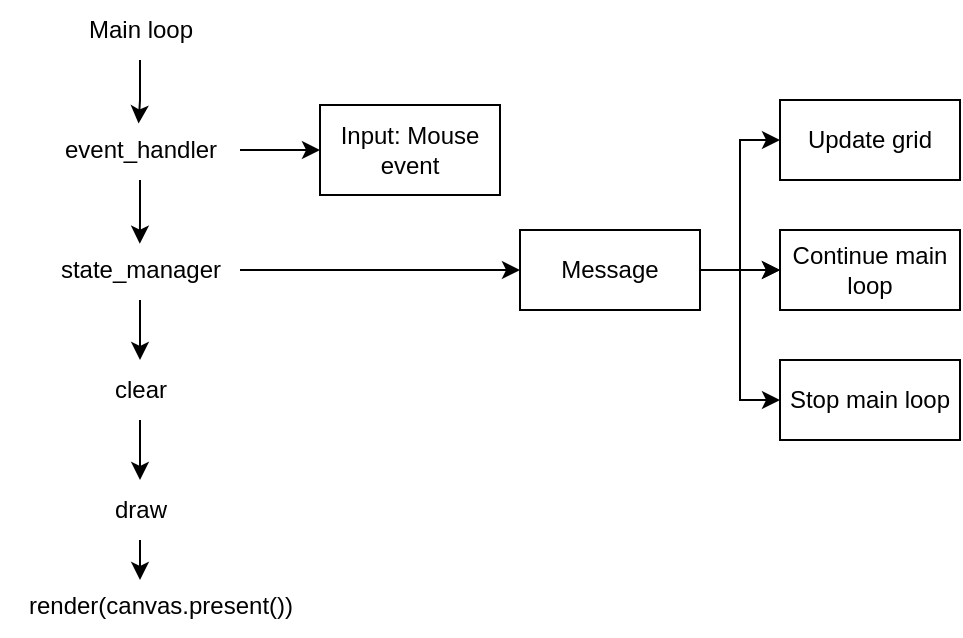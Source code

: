 <mxfile version="21.3.7" type="device">
  <diagram name="Pagina-1" id="96R3P_fFnK48HrRngUli">
    <mxGraphModel dx="732" dy="418" grid="1" gridSize="10" guides="1" tooltips="1" connect="1" arrows="1" fold="1" page="1" pageScale="1" pageWidth="850" pageHeight="1100" math="0" shadow="0">
      <root>
        <mxCell id="0" />
        <mxCell id="1" parent="0" />
        <mxCell id="lz0dx09nwzbnAlXnrctA-1" value="Input: Mouse event" style="whiteSpace=wrap;html=1;" vertex="1" parent="1">
          <mxGeometry x="170" y="92.5" width="90" height="45" as="geometry" />
        </mxCell>
        <mxCell id="lz0dx09nwzbnAlXnrctA-23" value="" style="edgeStyle=orthogonalEdgeStyle;rounded=0;orthogonalLoop=1;jettySize=auto;html=1;" edge="1" parent="1" source="lz0dx09nwzbnAlXnrctA-2" target="lz0dx09nwzbnAlXnrctA-22">
          <mxGeometry relative="1" as="geometry" />
        </mxCell>
        <mxCell id="lz0dx09nwzbnAlXnrctA-24" value="" style="edgeStyle=orthogonalEdgeStyle;rounded=0;orthogonalLoop=1;jettySize=auto;html=1;" edge="1" parent="1" source="lz0dx09nwzbnAlXnrctA-2" target="lz0dx09nwzbnAlXnrctA-22">
          <mxGeometry relative="1" as="geometry" />
        </mxCell>
        <mxCell id="lz0dx09nwzbnAlXnrctA-27" style="edgeStyle=orthogonalEdgeStyle;rounded=0;orthogonalLoop=1;jettySize=auto;html=1;entryX=0;entryY=0.5;entryDx=0;entryDy=0;" edge="1" parent="1" source="lz0dx09nwzbnAlXnrctA-2" target="lz0dx09nwzbnAlXnrctA-25">
          <mxGeometry relative="1" as="geometry" />
        </mxCell>
        <mxCell id="lz0dx09nwzbnAlXnrctA-29" value="" style="edgeStyle=orthogonalEdgeStyle;rounded=0;orthogonalLoop=1;jettySize=auto;html=1;" edge="1" parent="1" source="lz0dx09nwzbnAlXnrctA-2" target="lz0dx09nwzbnAlXnrctA-28">
          <mxGeometry relative="1" as="geometry">
            <Array as="points">
              <mxPoint x="380" y="175" />
              <mxPoint x="380" y="240" />
            </Array>
          </mxGeometry>
        </mxCell>
        <mxCell id="lz0dx09nwzbnAlXnrctA-2" value="Message" style="whiteSpace=wrap;html=1;" vertex="1" parent="1">
          <mxGeometry x="270" y="155" width="90" height="40" as="geometry" />
        </mxCell>
        <mxCell id="lz0dx09nwzbnAlXnrctA-11" style="edgeStyle=orthogonalEdgeStyle;rounded=0;orthogonalLoop=1;jettySize=auto;html=1;entryX=0.493;entryY=0.058;entryDx=0;entryDy=0;entryPerimeter=0;" edge="1" parent="1" source="lz0dx09nwzbnAlXnrctA-3" target="lz0dx09nwzbnAlXnrctA-4">
          <mxGeometry relative="1" as="geometry">
            <Array as="points" />
          </mxGeometry>
        </mxCell>
        <mxCell id="lz0dx09nwzbnAlXnrctA-3" value="Main loop" style="text;html=1;align=center;verticalAlign=middle;resizable=0;points=[];autosize=1;strokeColor=none;fillColor=none;" vertex="1" parent="1">
          <mxGeometry x="40" y="40" width="80" height="30" as="geometry" />
        </mxCell>
        <mxCell id="lz0dx09nwzbnAlXnrctA-12" style="edgeStyle=orthogonalEdgeStyle;rounded=0;orthogonalLoop=1;jettySize=auto;html=1;entryX=0.499;entryY=0.062;entryDx=0;entryDy=0;entryPerimeter=0;" edge="1" parent="1" source="lz0dx09nwzbnAlXnrctA-4" target="lz0dx09nwzbnAlXnrctA-6">
          <mxGeometry relative="1" as="geometry">
            <Array as="points" />
          </mxGeometry>
        </mxCell>
        <mxCell id="lz0dx09nwzbnAlXnrctA-20" style="edgeStyle=orthogonalEdgeStyle;rounded=0;orthogonalLoop=1;jettySize=auto;html=1;entryX=0;entryY=0.5;entryDx=0;entryDy=0;" edge="1" parent="1" source="lz0dx09nwzbnAlXnrctA-4" target="lz0dx09nwzbnAlXnrctA-1">
          <mxGeometry relative="1" as="geometry" />
        </mxCell>
        <mxCell id="lz0dx09nwzbnAlXnrctA-4" value="event_handler" style="text;html=1;align=center;verticalAlign=middle;resizable=0;points=[];autosize=1;strokeColor=none;fillColor=none;" vertex="1" parent="1">
          <mxGeometry x="30" y="100" width="100" height="30" as="geometry" />
        </mxCell>
        <mxCell id="lz0dx09nwzbnAlXnrctA-13" style="edgeStyle=orthogonalEdgeStyle;rounded=0;orthogonalLoop=1;jettySize=auto;html=1;" edge="1" parent="1" source="lz0dx09nwzbnAlXnrctA-6" target="lz0dx09nwzbnAlXnrctA-7">
          <mxGeometry relative="1" as="geometry" />
        </mxCell>
        <mxCell id="lz0dx09nwzbnAlXnrctA-21" style="edgeStyle=orthogonalEdgeStyle;rounded=0;orthogonalLoop=1;jettySize=auto;html=1;entryX=0;entryY=0.5;entryDx=0;entryDy=0;" edge="1" parent="1" source="lz0dx09nwzbnAlXnrctA-6" target="lz0dx09nwzbnAlXnrctA-2">
          <mxGeometry relative="1" as="geometry" />
        </mxCell>
        <mxCell id="lz0dx09nwzbnAlXnrctA-6" value="state_manager" style="text;html=1;align=center;verticalAlign=middle;resizable=0;points=[];autosize=1;strokeColor=none;fillColor=none;" vertex="1" parent="1">
          <mxGeometry x="30" y="160" width="100" height="30" as="geometry" />
        </mxCell>
        <mxCell id="lz0dx09nwzbnAlXnrctA-14" style="edgeStyle=orthogonalEdgeStyle;rounded=0;orthogonalLoop=1;jettySize=auto;html=1;" edge="1" parent="1" source="lz0dx09nwzbnAlXnrctA-7" target="lz0dx09nwzbnAlXnrctA-9">
          <mxGeometry relative="1" as="geometry" />
        </mxCell>
        <mxCell id="lz0dx09nwzbnAlXnrctA-7" value="clear" style="text;html=1;align=center;verticalAlign=middle;resizable=0;points=[];autosize=1;strokeColor=none;fillColor=none;" vertex="1" parent="1">
          <mxGeometry x="55" y="220" width="50" height="30" as="geometry" />
        </mxCell>
        <mxCell id="lz0dx09nwzbnAlXnrctA-15" style="edgeStyle=orthogonalEdgeStyle;rounded=0;orthogonalLoop=1;jettySize=auto;html=1;entryX=0.436;entryY=0.083;entryDx=0;entryDy=0;entryPerimeter=0;" edge="1" parent="1" source="lz0dx09nwzbnAlXnrctA-9" target="lz0dx09nwzbnAlXnrctA-10">
          <mxGeometry relative="1" as="geometry" />
        </mxCell>
        <mxCell id="lz0dx09nwzbnAlXnrctA-9" value="draw" style="text;html=1;align=center;verticalAlign=middle;resizable=0;points=[];autosize=1;strokeColor=none;fillColor=none;" vertex="1" parent="1">
          <mxGeometry x="55" y="280" width="50" height="30" as="geometry" />
        </mxCell>
        <mxCell id="lz0dx09nwzbnAlXnrctA-10" value="render(canvas.present())" style="text;html=1;align=center;verticalAlign=middle;resizable=0;points=[];autosize=1;strokeColor=none;fillColor=none;" vertex="1" parent="1">
          <mxGeometry x="10" y="328" width="160" height="30" as="geometry" />
        </mxCell>
        <mxCell id="lz0dx09nwzbnAlXnrctA-22" value="Continue main loop" style="whiteSpace=wrap;html=1;" vertex="1" parent="1">
          <mxGeometry x="400" y="155" width="90" height="40" as="geometry" />
        </mxCell>
        <mxCell id="lz0dx09nwzbnAlXnrctA-25" value="Update grid" style="whiteSpace=wrap;html=1;" vertex="1" parent="1">
          <mxGeometry x="400" y="90" width="90" height="40" as="geometry" />
        </mxCell>
        <mxCell id="lz0dx09nwzbnAlXnrctA-28" value="Stop main loop" style="whiteSpace=wrap;html=1;" vertex="1" parent="1">
          <mxGeometry x="400" y="220" width="90" height="40" as="geometry" />
        </mxCell>
      </root>
    </mxGraphModel>
  </diagram>
</mxfile>
